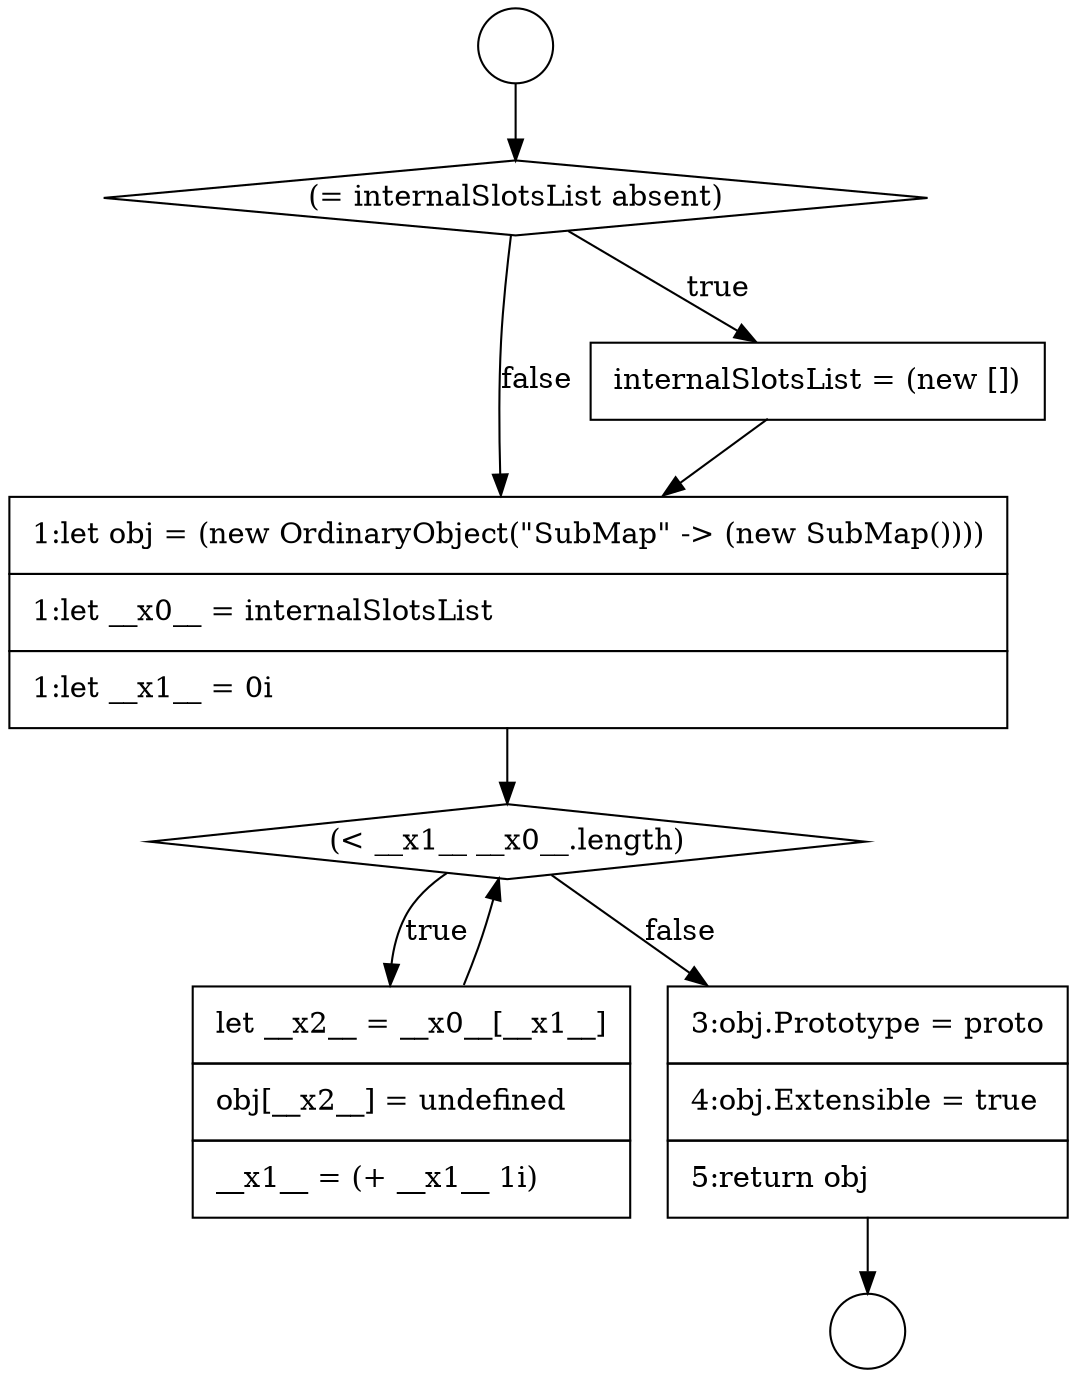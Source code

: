 digraph {
  node1760 [shape=diamond, label=<<font color="black">(&lt; __x1__ __x0__.length)</font>> color="black" fillcolor="white" style=filled]
  node1759 [shape=none, margin=0, label=<<font color="black">
    <table border="0" cellborder="1" cellspacing="0" cellpadding="10">
      <tr><td align="left">1:let obj = (new OrdinaryObject(&quot;SubMap&quot; -&gt; (new SubMap())))</td></tr>
      <tr><td align="left">1:let __x0__ = internalSlotsList</td></tr>
      <tr><td align="left">1:let __x1__ = 0i</td></tr>
    </table>
  </font>> color="black" fillcolor="white" style=filled]
  node1758 [shape=none, margin=0, label=<<font color="black">
    <table border="0" cellborder="1" cellspacing="0" cellpadding="10">
      <tr><td align="left">internalSlotsList = (new [])</td></tr>
    </table>
  </font>> color="black" fillcolor="white" style=filled]
  node1757 [shape=diamond, label=<<font color="black">(= internalSlotsList absent)</font>> color="black" fillcolor="white" style=filled]
  node1756 [shape=circle label=" " color="black" fillcolor="white" style=filled]
  node1761 [shape=none, margin=0, label=<<font color="black">
    <table border="0" cellborder="1" cellspacing="0" cellpadding="10">
      <tr><td align="left">let __x2__ = __x0__[__x1__]</td></tr>
      <tr><td align="left">obj[__x2__] = undefined</td></tr>
      <tr><td align="left">__x1__ = (+ __x1__ 1i)</td></tr>
    </table>
  </font>> color="black" fillcolor="white" style=filled]
  node1762 [shape=none, margin=0, label=<<font color="black">
    <table border="0" cellborder="1" cellspacing="0" cellpadding="10">
      <tr><td align="left">3:obj.Prototype = proto</td></tr>
      <tr><td align="left">4:obj.Extensible = true</td></tr>
      <tr><td align="left">5:return obj</td></tr>
    </table>
  </font>> color="black" fillcolor="white" style=filled]
  node1755 [shape=circle label=" " color="black" fillcolor="white" style=filled]
  node1755 -> node1757 [ color="black"]
  node1762 -> node1756 [ color="black"]
  node1761 -> node1760 [ color="black"]
  node1759 -> node1760 [ color="black"]
  node1758 -> node1759 [ color="black"]
  node1760 -> node1761 [label=<<font color="black">true</font>> color="black"]
  node1760 -> node1762 [label=<<font color="black">false</font>> color="black"]
  node1757 -> node1758 [label=<<font color="black">true</font>> color="black"]
  node1757 -> node1759 [label=<<font color="black">false</font>> color="black"]
}
